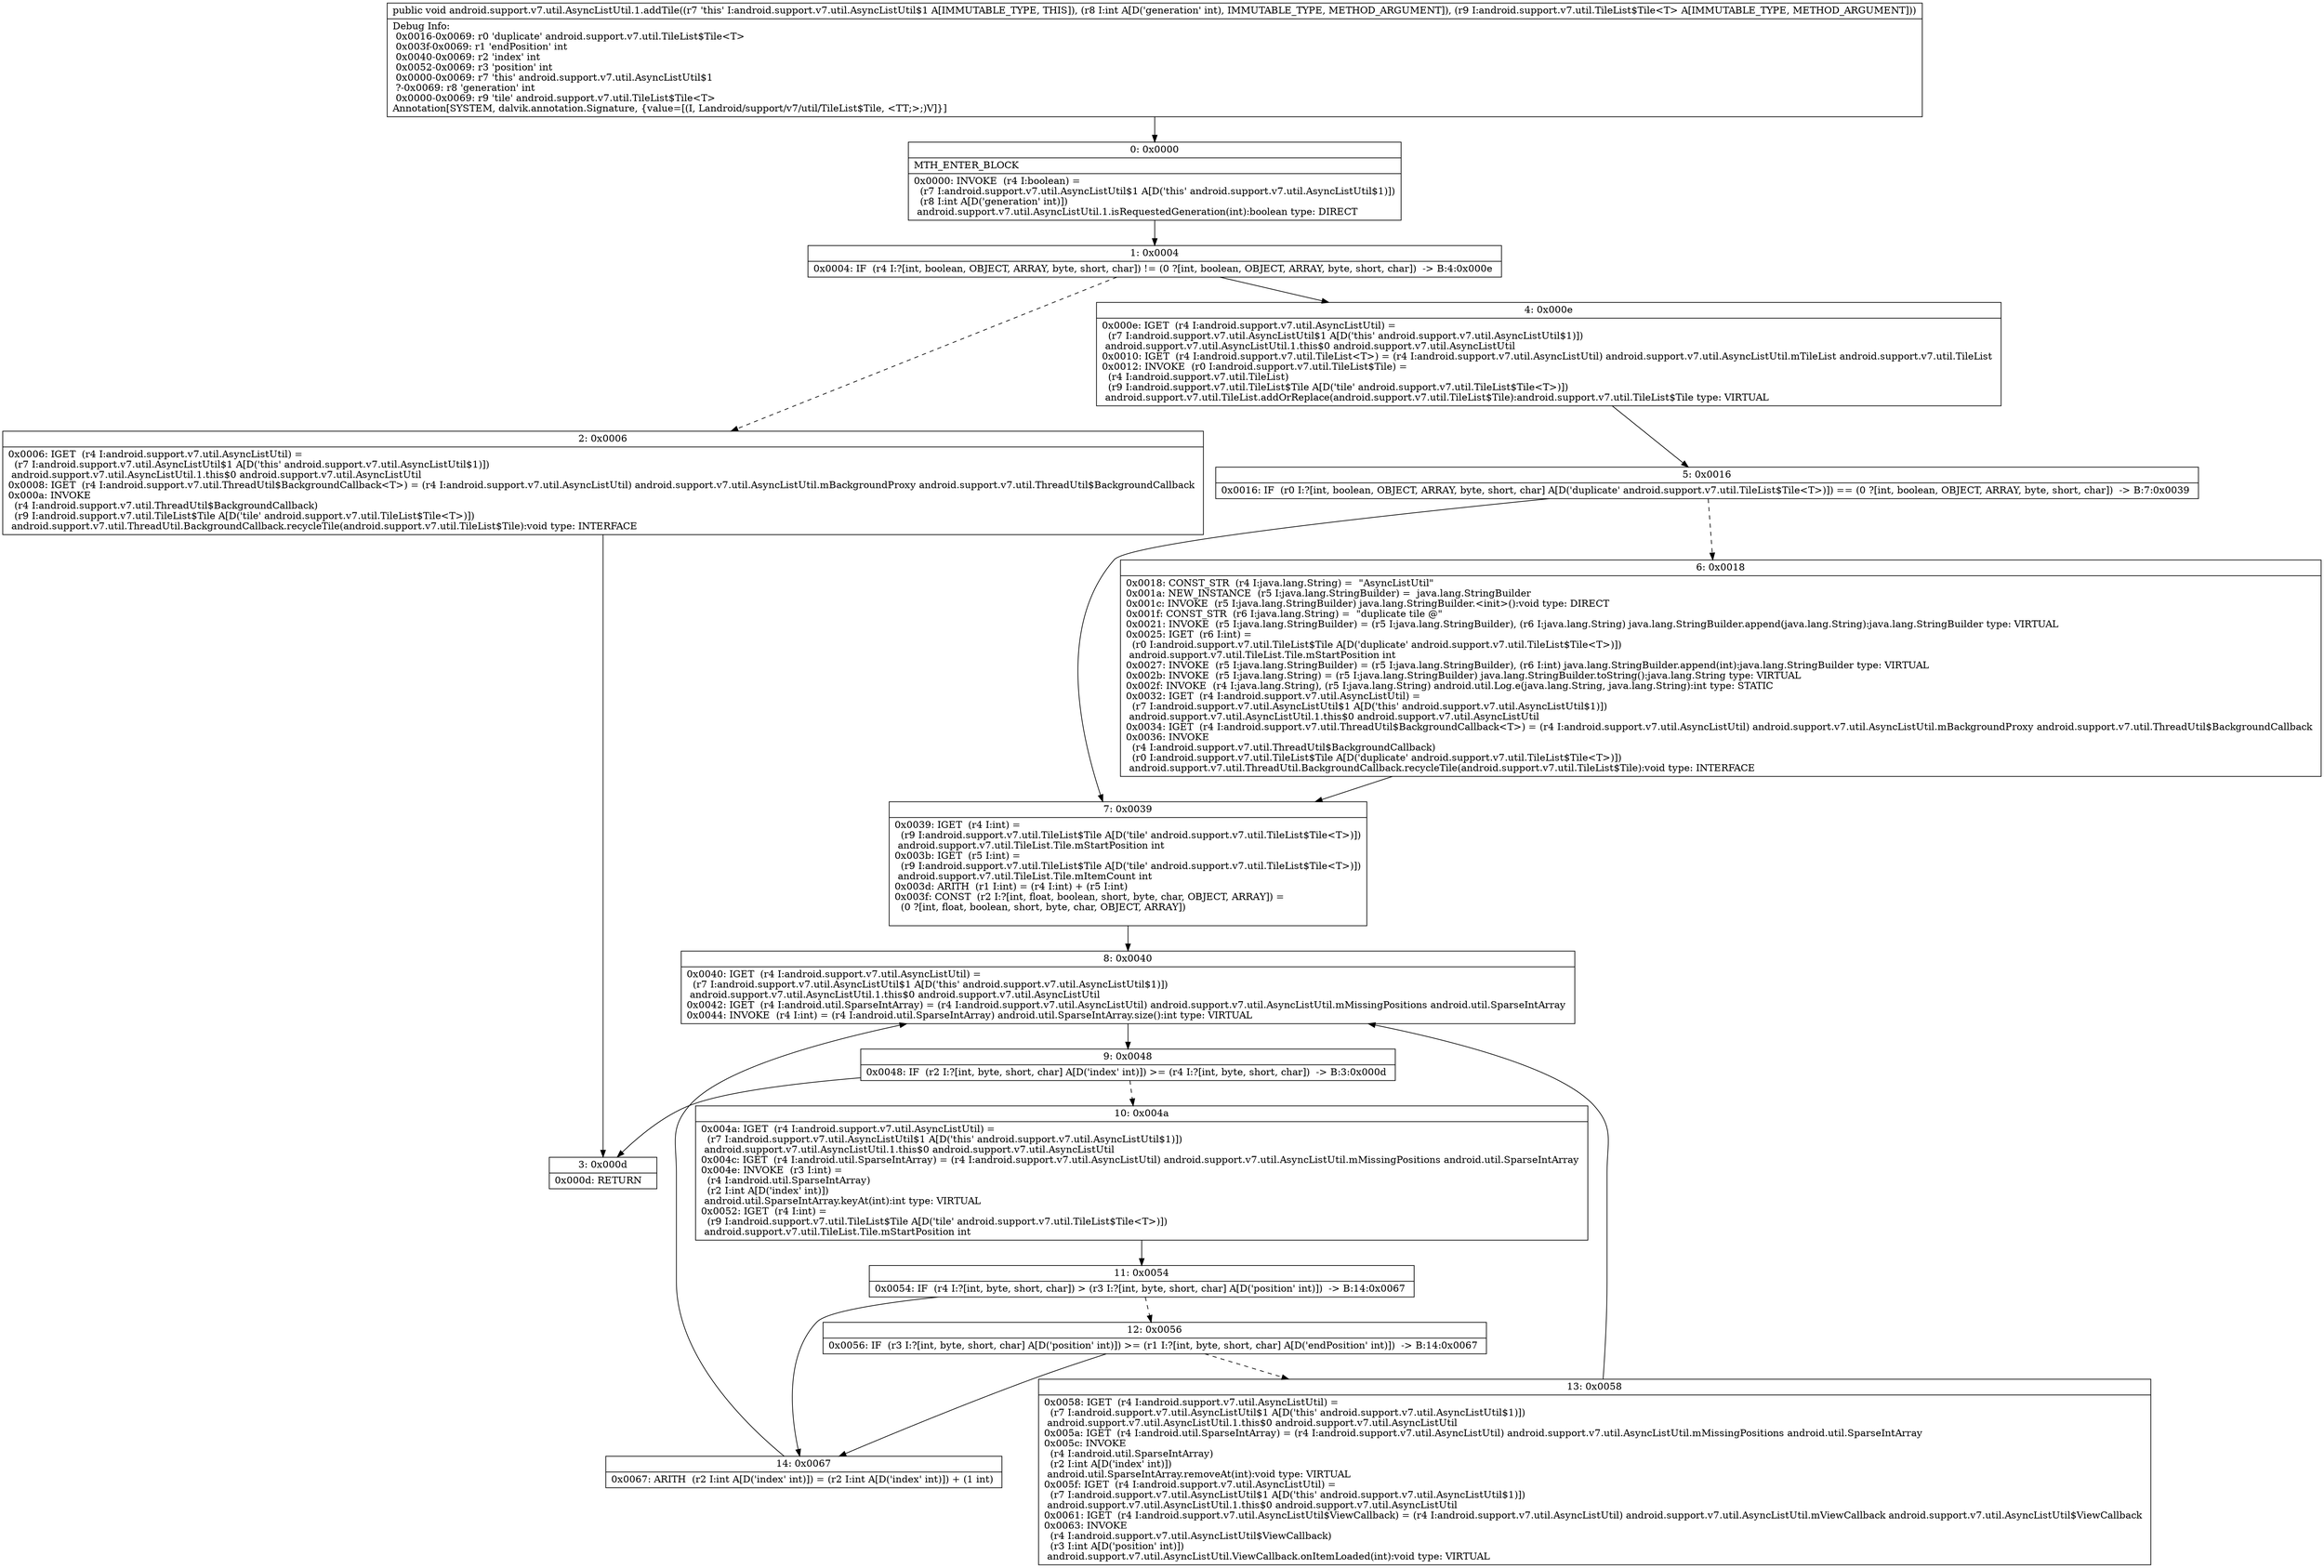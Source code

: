 digraph "CFG forandroid.support.v7.util.AsyncListUtil.1.addTile(ILandroid\/support\/v7\/util\/TileList$Tile;)V" {
Node_0 [shape=record,label="{0\:\ 0x0000|MTH_ENTER_BLOCK\l|0x0000: INVOKE  (r4 I:boolean) = \l  (r7 I:android.support.v7.util.AsyncListUtil$1 A[D('this' android.support.v7.util.AsyncListUtil$1)])\l  (r8 I:int A[D('generation' int)])\l android.support.v7.util.AsyncListUtil.1.isRequestedGeneration(int):boolean type: DIRECT \l}"];
Node_1 [shape=record,label="{1\:\ 0x0004|0x0004: IF  (r4 I:?[int, boolean, OBJECT, ARRAY, byte, short, char]) != (0 ?[int, boolean, OBJECT, ARRAY, byte, short, char])  \-\> B:4:0x000e \l}"];
Node_2 [shape=record,label="{2\:\ 0x0006|0x0006: IGET  (r4 I:android.support.v7.util.AsyncListUtil) = \l  (r7 I:android.support.v7.util.AsyncListUtil$1 A[D('this' android.support.v7.util.AsyncListUtil$1)])\l android.support.v7.util.AsyncListUtil.1.this$0 android.support.v7.util.AsyncListUtil \l0x0008: IGET  (r4 I:android.support.v7.util.ThreadUtil$BackgroundCallback\<T\>) = (r4 I:android.support.v7.util.AsyncListUtil) android.support.v7.util.AsyncListUtil.mBackgroundProxy android.support.v7.util.ThreadUtil$BackgroundCallback \l0x000a: INVOKE  \l  (r4 I:android.support.v7.util.ThreadUtil$BackgroundCallback)\l  (r9 I:android.support.v7.util.TileList$Tile A[D('tile' android.support.v7.util.TileList$Tile\<T\>)])\l android.support.v7.util.ThreadUtil.BackgroundCallback.recycleTile(android.support.v7.util.TileList$Tile):void type: INTERFACE \l}"];
Node_3 [shape=record,label="{3\:\ 0x000d|0x000d: RETURN   \l}"];
Node_4 [shape=record,label="{4\:\ 0x000e|0x000e: IGET  (r4 I:android.support.v7.util.AsyncListUtil) = \l  (r7 I:android.support.v7.util.AsyncListUtil$1 A[D('this' android.support.v7.util.AsyncListUtil$1)])\l android.support.v7.util.AsyncListUtil.1.this$0 android.support.v7.util.AsyncListUtil \l0x0010: IGET  (r4 I:android.support.v7.util.TileList\<T\>) = (r4 I:android.support.v7.util.AsyncListUtil) android.support.v7.util.AsyncListUtil.mTileList android.support.v7.util.TileList \l0x0012: INVOKE  (r0 I:android.support.v7.util.TileList$Tile) = \l  (r4 I:android.support.v7.util.TileList)\l  (r9 I:android.support.v7.util.TileList$Tile A[D('tile' android.support.v7.util.TileList$Tile\<T\>)])\l android.support.v7.util.TileList.addOrReplace(android.support.v7.util.TileList$Tile):android.support.v7.util.TileList$Tile type: VIRTUAL \l}"];
Node_5 [shape=record,label="{5\:\ 0x0016|0x0016: IF  (r0 I:?[int, boolean, OBJECT, ARRAY, byte, short, char] A[D('duplicate' android.support.v7.util.TileList$Tile\<T\>)]) == (0 ?[int, boolean, OBJECT, ARRAY, byte, short, char])  \-\> B:7:0x0039 \l}"];
Node_6 [shape=record,label="{6\:\ 0x0018|0x0018: CONST_STR  (r4 I:java.lang.String) =  \"AsyncListUtil\" \l0x001a: NEW_INSTANCE  (r5 I:java.lang.StringBuilder) =  java.lang.StringBuilder \l0x001c: INVOKE  (r5 I:java.lang.StringBuilder) java.lang.StringBuilder.\<init\>():void type: DIRECT \l0x001f: CONST_STR  (r6 I:java.lang.String) =  \"duplicate tile @\" \l0x0021: INVOKE  (r5 I:java.lang.StringBuilder) = (r5 I:java.lang.StringBuilder), (r6 I:java.lang.String) java.lang.StringBuilder.append(java.lang.String):java.lang.StringBuilder type: VIRTUAL \l0x0025: IGET  (r6 I:int) = \l  (r0 I:android.support.v7.util.TileList$Tile A[D('duplicate' android.support.v7.util.TileList$Tile\<T\>)])\l android.support.v7.util.TileList.Tile.mStartPosition int \l0x0027: INVOKE  (r5 I:java.lang.StringBuilder) = (r5 I:java.lang.StringBuilder), (r6 I:int) java.lang.StringBuilder.append(int):java.lang.StringBuilder type: VIRTUAL \l0x002b: INVOKE  (r5 I:java.lang.String) = (r5 I:java.lang.StringBuilder) java.lang.StringBuilder.toString():java.lang.String type: VIRTUAL \l0x002f: INVOKE  (r4 I:java.lang.String), (r5 I:java.lang.String) android.util.Log.e(java.lang.String, java.lang.String):int type: STATIC \l0x0032: IGET  (r4 I:android.support.v7.util.AsyncListUtil) = \l  (r7 I:android.support.v7.util.AsyncListUtil$1 A[D('this' android.support.v7.util.AsyncListUtil$1)])\l android.support.v7.util.AsyncListUtil.1.this$0 android.support.v7.util.AsyncListUtil \l0x0034: IGET  (r4 I:android.support.v7.util.ThreadUtil$BackgroundCallback\<T\>) = (r4 I:android.support.v7.util.AsyncListUtil) android.support.v7.util.AsyncListUtil.mBackgroundProxy android.support.v7.util.ThreadUtil$BackgroundCallback \l0x0036: INVOKE  \l  (r4 I:android.support.v7.util.ThreadUtil$BackgroundCallback)\l  (r0 I:android.support.v7.util.TileList$Tile A[D('duplicate' android.support.v7.util.TileList$Tile\<T\>)])\l android.support.v7.util.ThreadUtil.BackgroundCallback.recycleTile(android.support.v7.util.TileList$Tile):void type: INTERFACE \l}"];
Node_7 [shape=record,label="{7\:\ 0x0039|0x0039: IGET  (r4 I:int) = \l  (r9 I:android.support.v7.util.TileList$Tile A[D('tile' android.support.v7.util.TileList$Tile\<T\>)])\l android.support.v7.util.TileList.Tile.mStartPosition int \l0x003b: IGET  (r5 I:int) = \l  (r9 I:android.support.v7.util.TileList$Tile A[D('tile' android.support.v7.util.TileList$Tile\<T\>)])\l android.support.v7.util.TileList.Tile.mItemCount int \l0x003d: ARITH  (r1 I:int) = (r4 I:int) + (r5 I:int) \l0x003f: CONST  (r2 I:?[int, float, boolean, short, byte, char, OBJECT, ARRAY]) = \l  (0 ?[int, float, boolean, short, byte, char, OBJECT, ARRAY])\l \l}"];
Node_8 [shape=record,label="{8\:\ 0x0040|0x0040: IGET  (r4 I:android.support.v7.util.AsyncListUtil) = \l  (r7 I:android.support.v7.util.AsyncListUtil$1 A[D('this' android.support.v7.util.AsyncListUtil$1)])\l android.support.v7.util.AsyncListUtil.1.this$0 android.support.v7.util.AsyncListUtil \l0x0042: IGET  (r4 I:android.util.SparseIntArray) = (r4 I:android.support.v7.util.AsyncListUtil) android.support.v7.util.AsyncListUtil.mMissingPositions android.util.SparseIntArray \l0x0044: INVOKE  (r4 I:int) = (r4 I:android.util.SparseIntArray) android.util.SparseIntArray.size():int type: VIRTUAL \l}"];
Node_9 [shape=record,label="{9\:\ 0x0048|0x0048: IF  (r2 I:?[int, byte, short, char] A[D('index' int)]) \>= (r4 I:?[int, byte, short, char])  \-\> B:3:0x000d \l}"];
Node_10 [shape=record,label="{10\:\ 0x004a|0x004a: IGET  (r4 I:android.support.v7.util.AsyncListUtil) = \l  (r7 I:android.support.v7.util.AsyncListUtil$1 A[D('this' android.support.v7.util.AsyncListUtil$1)])\l android.support.v7.util.AsyncListUtil.1.this$0 android.support.v7.util.AsyncListUtil \l0x004c: IGET  (r4 I:android.util.SparseIntArray) = (r4 I:android.support.v7.util.AsyncListUtil) android.support.v7.util.AsyncListUtil.mMissingPositions android.util.SparseIntArray \l0x004e: INVOKE  (r3 I:int) = \l  (r4 I:android.util.SparseIntArray)\l  (r2 I:int A[D('index' int)])\l android.util.SparseIntArray.keyAt(int):int type: VIRTUAL \l0x0052: IGET  (r4 I:int) = \l  (r9 I:android.support.v7.util.TileList$Tile A[D('tile' android.support.v7.util.TileList$Tile\<T\>)])\l android.support.v7.util.TileList.Tile.mStartPosition int \l}"];
Node_11 [shape=record,label="{11\:\ 0x0054|0x0054: IF  (r4 I:?[int, byte, short, char]) \> (r3 I:?[int, byte, short, char] A[D('position' int)])  \-\> B:14:0x0067 \l}"];
Node_12 [shape=record,label="{12\:\ 0x0056|0x0056: IF  (r3 I:?[int, byte, short, char] A[D('position' int)]) \>= (r1 I:?[int, byte, short, char] A[D('endPosition' int)])  \-\> B:14:0x0067 \l}"];
Node_13 [shape=record,label="{13\:\ 0x0058|0x0058: IGET  (r4 I:android.support.v7.util.AsyncListUtil) = \l  (r7 I:android.support.v7.util.AsyncListUtil$1 A[D('this' android.support.v7.util.AsyncListUtil$1)])\l android.support.v7.util.AsyncListUtil.1.this$0 android.support.v7.util.AsyncListUtil \l0x005a: IGET  (r4 I:android.util.SparseIntArray) = (r4 I:android.support.v7.util.AsyncListUtil) android.support.v7.util.AsyncListUtil.mMissingPositions android.util.SparseIntArray \l0x005c: INVOKE  \l  (r4 I:android.util.SparseIntArray)\l  (r2 I:int A[D('index' int)])\l android.util.SparseIntArray.removeAt(int):void type: VIRTUAL \l0x005f: IGET  (r4 I:android.support.v7.util.AsyncListUtil) = \l  (r7 I:android.support.v7.util.AsyncListUtil$1 A[D('this' android.support.v7.util.AsyncListUtil$1)])\l android.support.v7.util.AsyncListUtil.1.this$0 android.support.v7.util.AsyncListUtil \l0x0061: IGET  (r4 I:android.support.v7.util.AsyncListUtil$ViewCallback) = (r4 I:android.support.v7.util.AsyncListUtil) android.support.v7.util.AsyncListUtil.mViewCallback android.support.v7.util.AsyncListUtil$ViewCallback \l0x0063: INVOKE  \l  (r4 I:android.support.v7.util.AsyncListUtil$ViewCallback)\l  (r3 I:int A[D('position' int)])\l android.support.v7.util.AsyncListUtil.ViewCallback.onItemLoaded(int):void type: VIRTUAL \l}"];
Node_14 [shape=record,label="{14\:\ 0x0067|0x0067: ARITH  (r2 I:int A[D('index' int)]) = (r2 I:int A[D('index' int)]) + (1 int) \l}"];
MethodNode[shape=record,label="{public void android.support.v7.util.AsyncListUtil.1.addTile((r7 'this' I:android.support.v7.util.AsyncListUtil$1 A[IMMUTABLE_TYPE, THIS]), (r8 I:int A[D('generation' int), IMMUTABLE_TYPE, METHOD_ARGUMENT]), (r9 I:android.support.v7.util.TileList$Tile\<T\> A[IMMUTABLE_TYPE, METHOD_ARGUMENT]))  | Debug Info:\l  0x0016\-0x0069: r0 'duplicate' android.support.v7.util.TileList$Tile\<T\>\l  0x003f\-0x0069: r1 'endPosition' int\l  0x0040\-0x0069: r2 'index' int\l  0x0052\-0x0069: r3 'position' int\l  0x0000\-0x0069: r7 'this' android.support.v7.util.AsyncListUtil$1\l  ?\-0x0069: r8 'generation' int\l  0x0000\-0x0069: r9 'tile' android.support.v7.util.TileList$Tile\<T\>\lAnnotation[SYSTEM, dalvik.annotation.Signature, \{value=[(I, Landroid\/support\/v7\/util\/TileList$Tile, \<TT;\>;)V]\}]\l}"];
MethodNode -> Node_0;
Node_0 -> Node_1;
Node_1 -> Node_2[style=dashed];
Node_1 -> Node_4;
Node_2 -> Node_3;
Node_4 -> Node_5;
Node_5 -> Node_6[style=dashed];
Node_5 -> Node_7;
Node_6 -> Node_7;
Node_7 -> Node_8;
Node_8 -> Node_9;
Node_9 -> Node_3;
Node_9 -> Node_10[style=dashed];
Node_10 -> Node_11;
Node_11 -> Node_12[style=dashed];
Node_11 -> Node_14;
Node_12 -> Node_13[style=dashed];
Node_12 -> Node_14;
Node_13 -> Node_8;
Node_14 -> Node_8;
}

